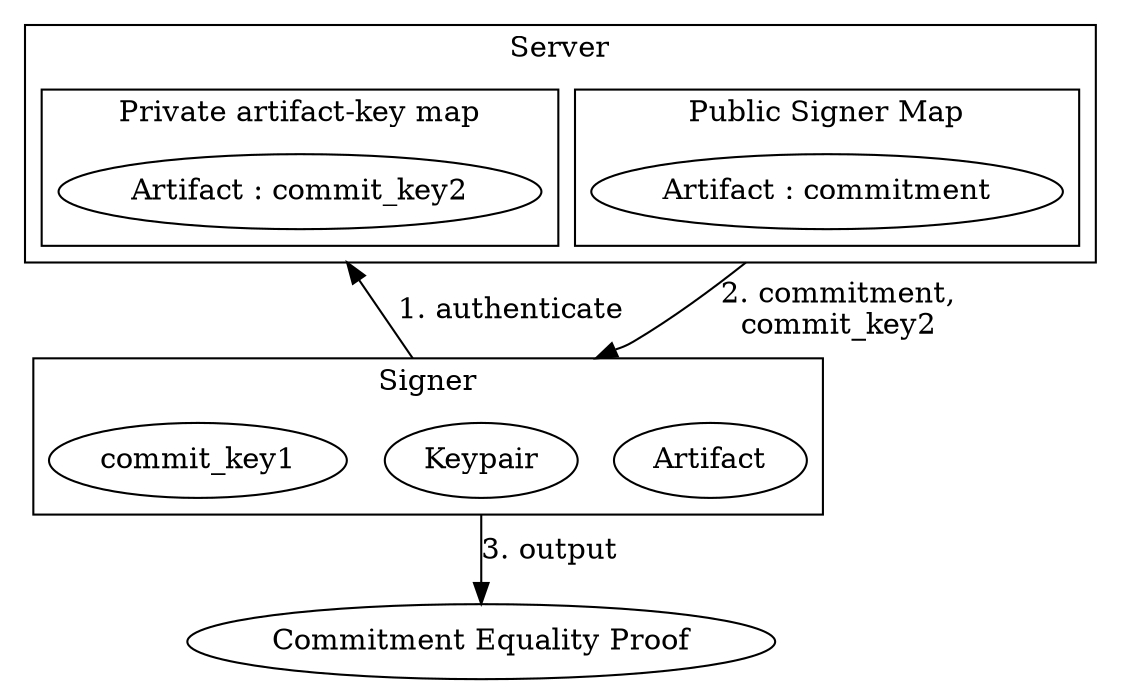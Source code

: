 digraph {
    compound=true

    Proof[label=<Commitment Equality Proof>]

    subgraph cluster_maintainer {
        label="Signer"
        Artifact
        Keypair
        CertCommitKey[label="commit_key1"]
    }

    subgraph cluster_repo {
        label="Server"

        subgraph cluster_priv_map {
            label="Private artifact-key map"

            PrivEntry [label="Artifact : commit_key2"]
        }

        subgraph cluster_pub_map {
            label="Public Signer Map"

            PubEntry [label="Artifact : commitment"]
        }
    }

    PrivEntry -> Keypair [label="1. authenticate" dir="back" lhead=cluster_maintainer ltail=cluster_repo]
    PubEntry -> Keypair [label=<2. commitment,<BR/>commit_key2> ltail=cluster_repo lhead=cluster_maintainer]

    Keypair -> Proof [label="3. output" ltail=cluster_maintainer]
}